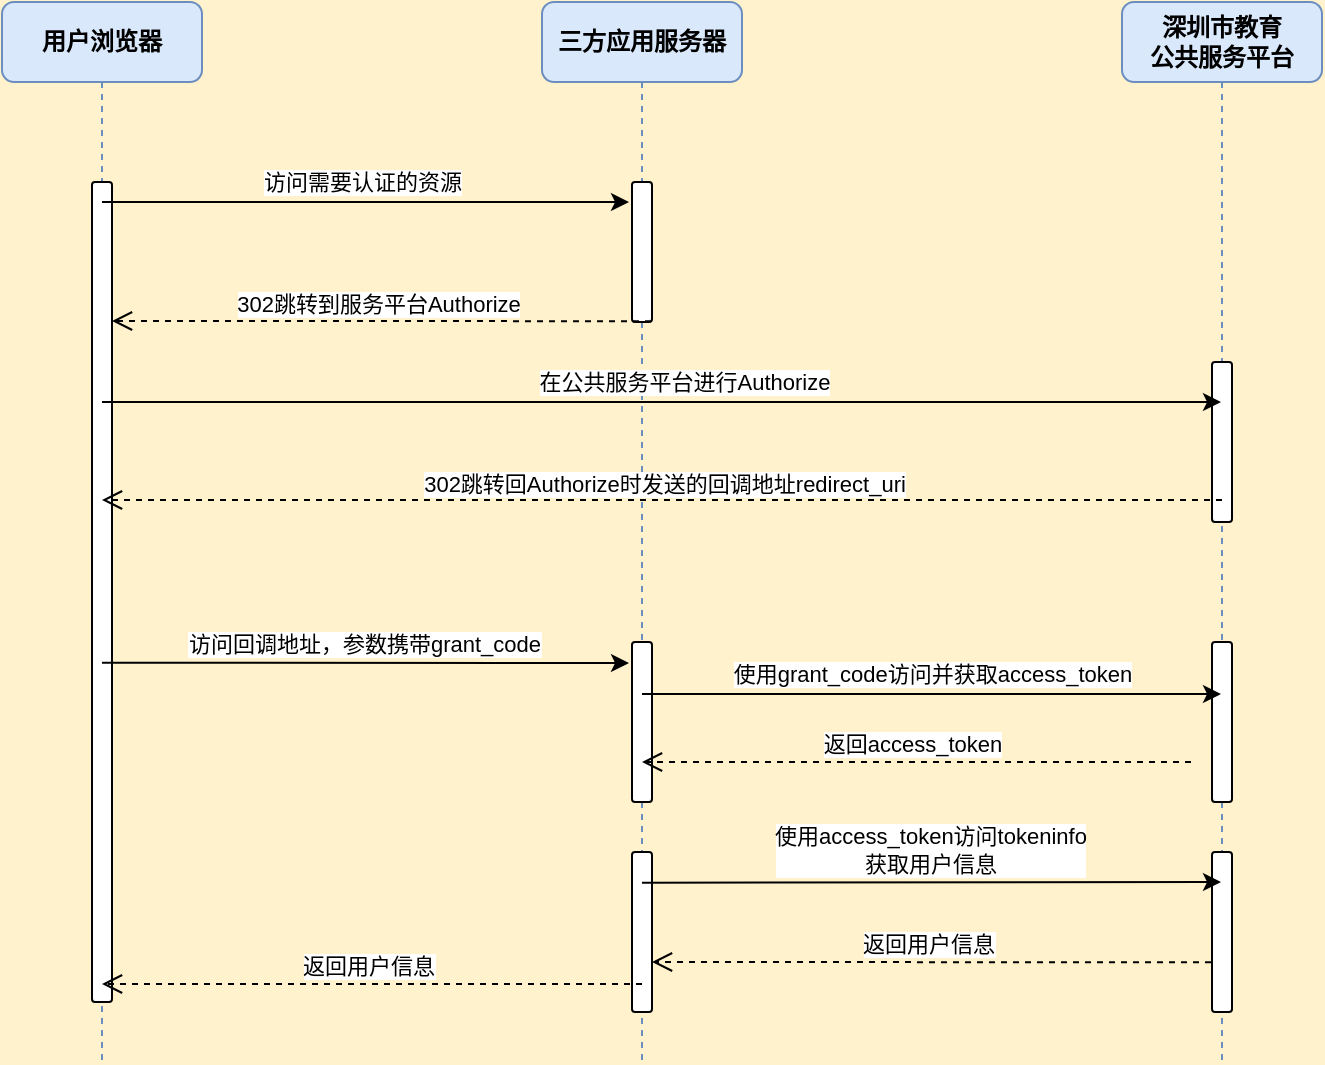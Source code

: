 <mxfile version="21.5.0" type="github">
  <diagram id="IWumR0pIm7voy-I-KHjL" name="第 1 页">
    <mxGraphModel dx="989" dy="556" grid="1" gridSize="10" guides="1" tooltips="1" connect="1" arrows="1" fold="1" page="1" pageScale="1" pageWidth="827" pageHeight="1169" background="#FFF2CC" math="0" shadow="0">
      <root>
        <mxCell id="0" />
        <mxCell id="1" parent="0" />
        <mxCell id="ld1ie87vAP59bikDFZ6--1" value="用户浏览器" style="shape=umlLifeline;perimeter=lifelinePerimeter;whiteSpace=wrap;html=1;container=1;dropTarget=0;collapsible=0;recursiveResize=0;outlineConnect=0;portConstraint=eastwest;newEdgeStyle={&quot;edgeStyle&quot;:&quot;elbowEdgeStyle&quot;,&quot;elbow&quot;:&quot;vertical&quot;,&quot;curved&quot;:0,&quot;rounded&quot;:0};fontStyle=1;fillColor=#dae8fc;strokeColor=#6c8ebf;rounded=1;" vertex="1" parent="1">
          <mxGeometry x="50" y="30" width="100" height="530" as="geometry" />
        </mxCell>
        <mxCell id="ld1ie87vAP59bikDFZ6--4" value="" style="html=1;points=[];perimeter=orthogonalPerimeter;outlineConnect=0;targetShapes=umlLifeline;portConstraint=eastwest;newEdgeStyle={&quot;edgeStyle&quot;:&quot;elbowEdgeStyle&quot;,&quot;elbow&quot;:&quot;vertical&quot;,&quot;curved&quot;:0,&quot;rounded&quot;:0};rounded=1;" vertex="1" parent="ld1ie87vAP59bikDFZ6--1">
          <mxGeometry x="45" y="90" width="10" height="410" as="geometry" />
        </mxCell>
        <mxCell id="ld1ie87vAP59bikDFZ6--2" value="三方应用服务器" style="shape=umlLifeline;perimeter=lifelinePerimeter;whiteSpace=wrap;html=1;container=1;dropTarget=0;collapsible=0;recursiveResize=0;outlineConnect=0;portConstraint=eastwest;newEdgeStyle={&quot;edgeStyle&quot;:&quot;elbowEdgeStyle&quot;,&quot;elbow&quot;:&quot;vertical&quot;,&quot;curved&quot;:0,&quot;rounded&quot;:0};fontStyle=1;fillColor=#dae8fc;strokeColor=#6c8ebf;rounded=1;" vertex="1" parent="1">
          <mxGeometry x="320" y="30" width="100" height="530" as="geometry" />
        </mxCell>
        <mxCell id="ld1ie87vAP59bikDFZ6--5" value="" style="html=1;points=[];perimeter=orthogonalPerimeter;outlineConnect=0;targetShapes=umlLifeline;portConstraint=eastwest;newEdgeStyle={&quot;edgeStyle&quot;:&quot;elbowEdgeStyle&quot;,&quot;elbow&quot;:&quot;vertical&quot;,&quot;curved&quot;:0,&quot;rounded&quot;:0};rounded=1;" vertex="1" parent="ld1ie87vAP59bikDFZ6--2">
          <mxGeometry x="45" y="90" width="10" height="70" as="geometry" />
        </mxCell>
        <mxCell id="ld1ie87vAP59bikDFZ6--16" value="" style="html=1;points=[];perimeter=orthogonalPerimeter;outlineConnect=0;targetShapes=umlLifeline;portConstraint=eastwest;newEdgeStyle={&quot;edgeStyle&quot;:&quot;elbowEdgeStyle&quot;,&quot;elbow&quot;:&quot;vertical&quot;,&quot;curved&quot;:0,&quot;rounded&quot;:0};rounded=1;" vertex="1" parent="ld1ie87vAP59bikDFZ6--2">
          <mxGeometry x="45" y="320" width="10" height="80" as="geometry" />
        </mxCell>
        <mxCell id="ld1ie87vAP59bikDFZ6--27" value="" style="html=1;points=[];perimeter=orthogonalPerimeter;outlineConnect=0;targetShapes=umlLifeline;portConstraint=eastwest;newEdgeStyle={&quot;edgeStyle&quot;:&quot;elbowEdgeStyle&quot;,&quot;elbow&quot;:&quot;vertical&quot;,&quot;curved&quot;:0,&quot;rounded&quot;:0};rounded=1;" vertex="1" parent="ld1ie87vAP59bikDFZ6--2">
          <mxGeometry x="45" y="425" width="10" height="80" as="geometry" />
        </mxCell>
        <mxCell id="ld1ie87vAP59bikDFZ6--3" value="深圳市教育&lt;br&gt;公共服务平台" style="shape=umlLifeline;perimeter=lifelinePerimeter;whiteSpace=wrap;html=1;container=1;dropTarget=0;collapsible=0;recursiveResize=0;outlineConnect=0;portConstraint=eastwest;newEdgeStyle={&quot;edgeStyle&quot;:&quot;elbowEdgeStyle&quot;,&quot;elbow&quot;:&quot;vertical&quot;,&quot;curved&quot;:0,&quot;rounded&quot;:0};fontStyle=1;fillColor=#dae8fc;strokeColor=#6c8ebf;rounded=1;" vertex="1" parent="1">
          <mxGeometry x="610" y="30" width="100" height="530" as="geometry" />
        </mxCell>
        <mxCell id="ld1ie87vAP59bikDFZ6--14" value="" style="html=1;points=[];perimeter=orthogonalPerimeter;outlineConnect=0;targetShapes=umlLifeline;portConstraint=eastwest;newEdgeStyle={&quot;edgeStyle&quot;:&quot;elbowEdgeStyle&quot;,&quot;elbow&quot;:&quot;vertical&quot;,&quot;curved&quot;:0,&quot;rounded&quot;:0};rounded=1;" vertex="1" parent="ld1ie87vAP59bikDFZ6--3">
          <mxGeometry x="45" y="180" width="10" height="80" as="geometry" />
        </mxCell>
        <mxCell id="ld1ie87vAP59bikDFZ6--19" value="" style="html=1;points=[];perimeter=orthogonalPerimeter;outlineConnect=0;targetShapes=umlLifeline;portConstraint=eastwest;newEdgeStyle={&quot;edgeStyle&quot;:&quot;elbowEdgeStyle&quot;,&quot;elbow&quot;:&quot;vertical&quot;,&quot;curved&quot;:0,&quot;rounded&quot;:0};rounded=1;" vertex="1" parent="ld1ie87vAP59bikDFZ6--3">
          <mxGeometry x="45" y="320" width="10" height="80" as="geometry" />
        </mxCell>
        <mxCell id="ld1ie87vAP59bikDFZ6--30" value="" style="html=1;points=[];perimeter=orthogonalPerimeter;outlineConnect=0;targetShapes=umlLifeline;portConstraint=eastwest;newEdgeStyle={&quot;edgeStyle&quot;:&quot;elbowEdgeStyle&quot;,&quot;elbow&quot;:&quot;vertical&quot;,&quot;curved&quot;:0,&quot;rounded&quot;:0};rounded=1;" vertex="1" parent="ld1ie87vAP59bikDFZ6--3">
          <mxGeometry x="45" y="425" width="10" height="80" as="geometry" />
        </mxCell>
        <mxCell id="ld1ie87vAP59bikDFZ6--6" style="edgeStyle=elbowEdgeStyle;rounded=1;orthogonalLoop=1;jettySize=auto;html=1;elbow=vertical;curved=0;" edge="1" parent="1" source="ld1ie87vAP59bikDFZ6--1">
          <mxGeometry relative="1" as="geometry">
            <mxPoint x="155" y="129.997" as="sourcePoint" />
            <mxPoint x="363.5" y="129.997" as="targetPoint" />
          </mxGeometry>
        </mxCell>
        <mxCell id="ld1ie87vAP59bikDFZ6--7" value="访问需要认证的资源" style="edgeLabel;html=1;align=center;verticalAlign=middle;resizable=0;points=[];rounded=1;" vertex="1" connectable="0" parent="ld1ie87vAP59bikDFZ6--6">
          <mxGeometry x="0.086" y="-1" relative="1" as="geometry">
            <mxPoint x="-13" y="-11" as="offset" />
          </mxGeometry>
        </mxCell>
        <mxCell id="ld1ie87vAP59bikDFZ6--10" value="返回access_token" style="html=1;verticalAlign=bottom;endArrow=open;dashed=1;endSize=8;edgeStyle=elbowEdgeStyle;elbow=vertical;curved=0;rounded=1;entryX=0.5;entryY=0.75;entryDx=0;entryDy=0;entryPerimeter=0;" edge="1" parent="1" target="ld1ie87vAP59bikDFZ6--16">
          <mxGeometry x="0.017" relative="1" as="geometry">
            <mxPoint x="644.5" y="409.997" as="sourcePoint" />
            <mxPoint x="380" y="409.997" as="targetPoint" />
            <mxPoint as="offset" />
          </mxGeometry>
        </mxCell>
        <mxCell id="ld1ie87vAP59bikDFZ6--12" style="edgeStyle=elbowEdgeStyle;rounded=1;orthogonalLoop=1;jettySize=auto;html=1;elbow=vertical;curved=0;" edge="1" parent="1" target="ld1ie87vAP59bikDFZ6--3">
          <mxGeometry relative="1" as="geometry">
            <mxPoint x="100" y="230" as="sourcePoint" />
            <mxPoint x="599.5" y="230.17" as="targetPoint" />
          </mxGeometry>
        </mxCell>
        <mxCell id="ld1ie87vAP59bikDFZ6--13" value="在公共服务平台进行Authorize" style="edgeLabel;html=1;align=center;verticalAlign=middle;resizable=0;points=[];rounded=1;" vertex="1" connectable="0" parent="ld1ie87vAP59bikDFZ6--12">
          <mxGeometry x="0.086" y="-1" relative="1" as="geometry">
            <mxPoint x="-13" y="-11" as="offset" />
          </mxGeometry>
        </mxCell>
        <mxCell id="ld1ie87vAP59bikDFZ6--15" value="302跳转回Authorize时发送的回调地址redirect_uri" style="html=1;verticalAlign=bottom;endArrow=open;dashed=1;endSize=8;edgeStyle=elbowEdgeStyle;elbow=vertical;curved=0;rounded=1;" edge="1" parent="1">
          <mxGeometry x="-0.002" y="1" relative="1" as="geometry">
            <mxPoint x="660" y="279" as="sourcePoint" />
            <mxPoint x="100" y="279" as="targetPoint" />
            <mxPoint as="offset" />
          </mxGeometry>
        </mxCell>
        <mxCell id="ld1ie87vAP59bikDFZ6--17" style="edgeStyle=elbowEdgeStyle;rounded=1;orthogonalLoop=1;jettySize=auto;html=1;elbow=vertical;curved=0;" edge="1" parent="1">
          <mxGeometry relative="1" as="geometry">
            <mxPoint x="100" y="360.33" as="sourcePoint" />
            <mxPoint x="363.5" y="360.327" as="targetPoint" />
          </mxGeometry>
        </mxCell>
        <mxCell id="ld1ie87vAP59bikDFZ6--18" value="访问回调地址，参数携带grant_code" style="edgeLabel;html=1;align=center;verticalAlign=middle;resizable=0;points=[];rounded=1;" vertex="1" connectable="0" parent="ld1ie87vAP59bikDFZ6--17">
          <mxGeometry x="0.086" y="-1" relative="1" as="geometry">
            <mxPoint x="-13" y="-11" as="offset" />
          </mxGeometry>
        </mxCell>
        <mxCell id="ld1ie87vAP59bikDFZ6--20" style="edgeStyle=elbowEdgeStyle;rounded=1;orthogonalLoop=1;jettySize=auto;html=1;elbow=vertical;curved=0;" edge="1" parent="1">
          <mxGeometry relative="1" as="geometry">
            <mxPoint x="370" y="376.0" as="sourcePoint" />
            <mxPoint x="659.5" y="375.667" as="targetPoint" />
          </mxGeometry>
        </mxCell>
        <mxCell id="ld1ie87vAP59bikDFZ6--21" value="使用grant_code访问并获取access_token" style="edgeLabel;html=1;align=center;verticalAlign=middle;resizable=0;points=[];rounded=1;" vertex="1" connectable="0" parent="ld1ie87vAP59bikDFZ6--20">
          <mxGeometry x="0.086" y="-1" relative="1" as="geometry">
            <mxPoint x="-13" y="-11" as="offset" />
          </mxGeometry>
        </mxCell>
        <mxCell id="ld1ie87vAP59bikDFZ6--26" value="302跳转到服务平台Authorize" style="html=1;verticalAlign=bottom;endArrow=open;dashed=1;endSize=8;edgeStyle=elbowEdgeStyle;elbow=vertical;curved=0;rounded=1;" edge="1" parent="1" target="ld1ie87vAP59bikDFZ6--4">
          <mxGeometry x="0.017" relative="1" as="geometry">
            <mxPoint x="374.5" y="189.587" as="sourcePoint" />
            <mxPoint x="110" y="189.587" as="targetPoint" />
            <mxPoint as="offset" />
          </mxGeometry>
        </mxCell>
        <mxCell id="ld1ie87vAP59bikDFZ6--28" style="edgeStyle=elbowEdgeStyle;rounded=1;orthogonalLoop=1;jettySize=auto;html=1;elbow=vertical;curved=0;" edge="1" parent="1">
          <mxGeometry relative="1" as="geometry">
            <mxPoint x="370" y="470.33" as="sourcePoint" />
            <mxPoint x="659.5" y="469.997" as="targetPoint" />
          </mxGeometry>
        </mxCell>
        <mxCell id="ld1ie87vAP59bikDFZ6--29" value="使用access_token访问tokeninfo&lt;br&gt;获取用户信息" style="edgeLabel;html=1;align=center;verticalAlign=middle;resizable=0;points=[];rounded=1;" vertex="1" connectable="0" parent="ld1ie87vAP59bikDFZ6--28">
          <mxGeometry x="0.086" y="-1" relative="1" as="geometry">
            <mxPoint x="-13" y="-17" as="offset" />
          </mxGeometry>
        </mxCell>
        <mxCell id="ld1ie87vAP59bikDFZ6--31" value="返回用户信息" style="html=1;verticalAlign=bottom;endArrow=open;dashed=1;endSize=8;edgeStyle=elbowEdgeStyle;elbow=vertical;curved=0;rounded=1;" edge="1" parent="1" target="ld1ie87vAP59bikDFZ6--27">
          <mxGeometry x="0.017" relative="1" as="geometry">
            <mxPoint x="654.5" y="510.137" as="sourcePoint" />
            <mxPoint x="380" y="510.14" as="targetPoint" />
            <mxPoint as="offset" />
          </mxGeometry>
        </mxCell>
        <mxCell id="ld1ie87vAP59bikDFZ6--32" value="返回用户信息" style="html=1;verticalAlign=bottom;endArrow=open;dashed=1;endSize=8;edgeStyle=elbowEdgeStyle;elbow=vertical;curved=0;rounded=1;" edge="1" parent="1">
          <mxGeometry x="0.017" relative="1" as="geometry">
            <mxPoint x="370" y="521" as="sourcePoint" />
            <mxPoint x="100" y="521" as="targetPoint" />
            <mxPoint as="offset" />
          </mxGeometry>
        </mxCell>
      </root>
    </mxGraphModel>
  </diagram>
</mxfile>
